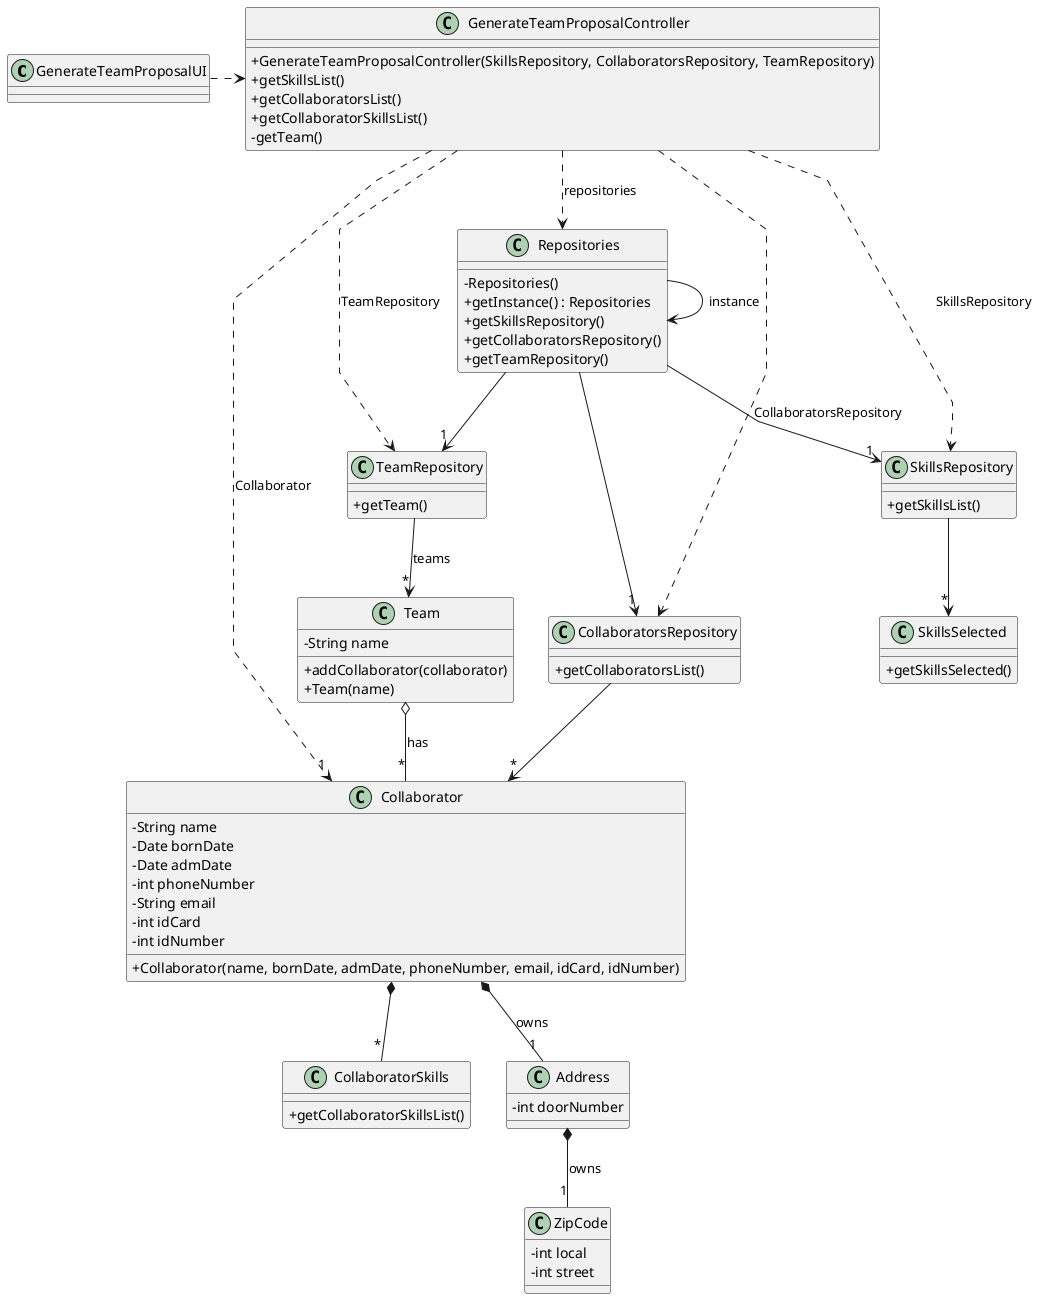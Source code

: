 @startuml
skinparam packageStyle rectangle
skinparam shadowing false
skinparam linetype polyline

skinparam classAttributeIconSize 0


class GenerateTeamProposalUI {
}

class GenerateTeamProposalController {
    + GenerateTeamProposalController(SkillsRepository, CollaboratorsRepository, TeamRepository)
    + getSkillsList()
    + getCollaboratorsList()
    + getCollaboratorSkillsList()
    - getTeam()
}

class Collaborator {
    - String name
    - Date bornDate
    - Date admDate
    - int phoneNumber
    - String email
    - int idCard
    - int idNumber

    + Collaborator(name, bornDate, admDate, phoneNumber, email, idCard, idNumber)
}

class Repositories {
    - Repositories()
    + getInstance() : Repositories
    + getSkillsRepository()
    + getCollaboratorsRepository()
    + getTeamRepository()
}

class CollaboratorsRepository {
    + getCollaboratorsList()
}

class CollaboratorSkills {
    + getCollaboratorSkillsList()
}

class SkillsRepository {
    + getSkillsList()
}

class SkillsSelected {
    + getSkillsSelected()
}

class Address {
    - int doorNumber
}

class ZipCode {
    - int local
    - int street
}

class TeamRepository {
    + getTeam()
}

class Team {
    - String name
    + addCollaborator(collaborator)
    + Team(name)
}


Repositories -> Repositories : instance

GenerateTeamProposalUI .> GenerateTeamProposalController

Repositories --> "1" TeamRepository
Repositories --> "1" CollaboratorsRepository
Repositories --> "1" SkillsRepository

GenerateTeamProposalController ...> CollaboratorsRepository: CollaboratorsRepository
GenerateTeamProposalController ...> SkillsRepository: SkillsRepository
GenerateTeamProposalController ...> TeamRepository : TeamRepository
GenerateTeamProposalController .> Repositories : repositories
GenerateTeamProposalController ...> "1" Collaborator : Collaborator

TeamRepository --> "*" Team : teams
Team o-- "*" Collaborator : has

SkillsRepository --> "*" SkillsSelected

CollaboratorsRepository --> "*" Collaborator

Collaborator *-- "1" Address : owns
Address *-- "1" ZipCode : owns

Collaborator *-- "*" CollaboratorSkills


@enduml